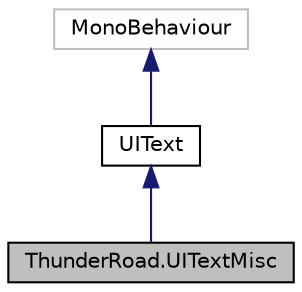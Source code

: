 digraph "ThunderRoad.UITextMisc"
{
 // LATEX_PDF_SIZE
  edge [fontname="Helvetica",fontsize="10",labelfontname="Helvetica",labelfontsize="10"];
  node [fontname="Helvetica",fontsize="10",shape=record];
  Node1 [label="ThunderRoad.UITextMisc",height=0.2,width=0.4,color="black", fillcolor="grey75", style="filled", fontcolor="black",tooltip="Class UITextMisc. Implements the ThunderRoad.UIText"];
  Node2 -> Node1 [dir="back",color="midnightblue",fontsize="10",style="solid",fontname="Helvetica"];
  Node2 [label="UIText",height=0.2,width=0.4,color="black", fillcolor="white", style="filled",URL="$class_thunder_road_1_1_u_i_text.html",tooltip="Class UIText. Implements the UnityEngine.MonoBehaviour"];
  Node3 -> Node2 [dir="back",color="midnightblue",fontsize="10",style="solid",fontname="Helvetica"];
  Node3 [label="MonoBehaviour",height=0.2,width=0.4,color="grey75", fillcolor="white", style="filled",tooltip=" "];
}
